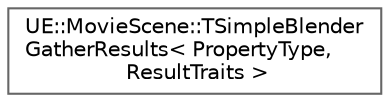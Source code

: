 digraph "Graphical Class Hierarchy"
{
 // INTERACTIVE_SVG=YES
 // LATEX_PDF_SIZE
  bgcolor="transparent";
  edge [fontname=Helvetica,fontsize=10,labelfontname=Helvetica,labelfontsize=10];
  node [fontname=Helvetica,fontsize=10,shape=box,height=0.2,width=0.4];
  rankdir="LR";
  Node0 [id="Node000000",label="UE::MovieScene::TSimpleBlender\lGatherResults\< PropertyType,\l ResultTraits \>",height=0.2,width=0.4,color="grey40", fillcolor="white", style="filled",URL="$d1/dd9/structUE_1_1MovieScene_1_1TSimpleBlenderGatherResults.html",tooltip=" "];
}
